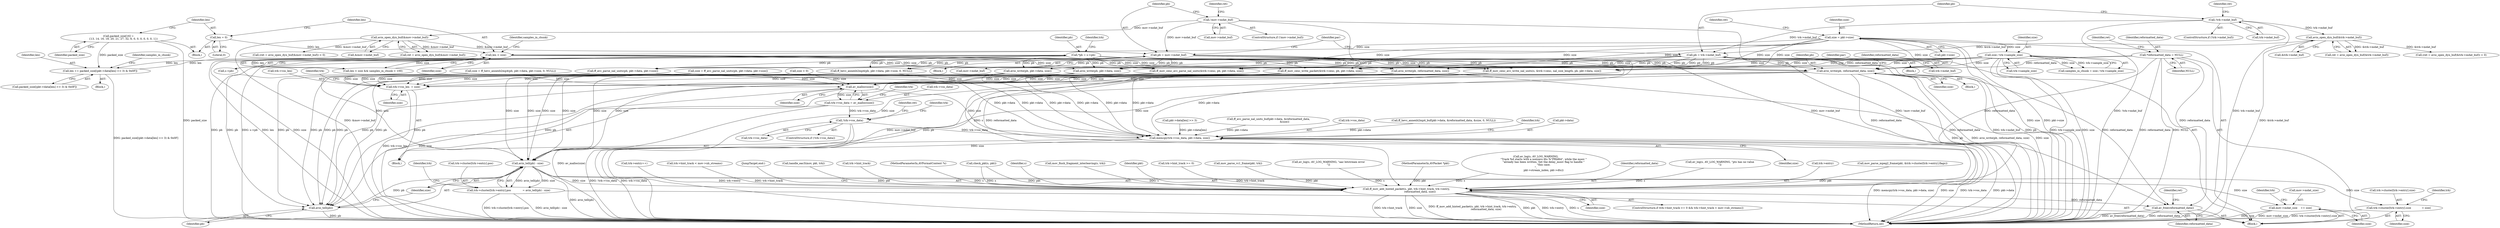 digraph "0_FFmpeg_3a2d21bc5f97aa0161db3ae731fc2732be6108b8@API" {
"1000630" [label="(Call,avio_write(pb, reformatted_data, size))"];
"1000124" [label="(Call,*pb = s->pb)"];
"1000271" [label="(Call,pb = mov->mdat_buf)"];
"1000254" [label="(Call,!mov->mdat_buf)"];
"1000263" [label="(Call,avio_open_dyn_buf(&mov->mdat_buf))"];
"1000246" [label="(Call,pb = trk->mdat_buf)"];
"1000238" [label="(Call,avio_open_dyn_buf(&trk->mdat_buf))"];
"1000229" [label="(Call,!trk->mdat_buf)"];
"1000161" [label="(Call,*reformatted_data = NULL)"];
"1000292" [label="(Call,len < size)"];
"1000299" [label="(Call,len += packed_size[(pkt->data[len] >> 3) & 0x0F])"];
"1000284" [label="(Call,packed_size[16] =\n            {13, 14, 16, 18, 20, 21, 27, 32, 6, 0, 0, 0, 0, 0, 0, 1})"];
"1000287" [label="(Call,len = 0)"];
"1000151" [label="(Call,size = pkt->size)"];
"1000354" [label="(Call,size / trk->sample_size)"];
"1000771" [label="(Call,trk->vos_len  = size)"];
"1000780" [label="(Call,av_malloc(size))"];
"1000776" [label="(Call,trk->vos_data = av_malloc(size))"];
"1000783" [label="(Call,!trk->vos_data)"];
"1000793" [label="(Call,memcpy(trk->vos_data, pkt->data, size))"];
"1000853" [label="(Call,avio_tell(pb) - size)"];
"1000843" [label="(Call,trk->cluster[trk->entry].pos              = avio_tell(pb) - size)"];
"1000879" [label="(Call,trk->cluster[trk->entry].size             = size)"];
"1001430" [label="(Call,mov->mdat_size    += size)"];
"1001449" [label="(Call,ff_mov_add_hinted_packet(s, pkt, trk->hint_track, trk->entry,\n                                 reformatted_data, size))"];
"1001462" [label="(Call,av_free(reformatted_data))"];
"1000854" [label="(Call,avio_tell(pb))"];
"1000246" [label="(Call,pb = trk->mdat_buf)"];
"1000354" [label="(Call,size / trk->sample_size)"];
"1000296" [label="(Identifier,samples_in_chunk)"];
"1000228" [label="(ControlStructure,if (!trk->mdat_buf))"];
"1000778" [label="(Identifier,trk)"];
"1000272" [label="(Identifier,pb)"];
"1000282" [label="(Block,)"];
"1000153" [label="(Call,pkt->size)"];
"1000235" [label="(Call,(ret = avio_open_dyn_buf(&trk->mdat_buf)) < 0)"];
"1000889" [label="(Identifier,size)"];
"1001466" [label="(MethodReturn,int)"];
"1000300" [label="(Identifier,len)"];
"1000879" [label="(Call,trk->cluster[trk->entry].size             = size)"];
"1000800" [label="(Identifier,size)"];
"1000782" [label="(ControlStructure,if (!trk->vos_data))"];
"1000239" [label="(Call,&trk->mdat_buf)"];
"1000785" [label="(Identifier,trk)"];
"1000658" [label="(Call,handle_eac3(mov, pkt, trk))"];
"1000880" [label="(Call,trk->cluster[trk->entry].size)"];
"1000861" [label="(Identifier,trk)"];
"1001435" [label="(ControlStructure,if (trk->hint_track >= 0 && trk->hint_track < mov->nb_streams))"];
"1000546" [label="(Call,ff_mov_cenc_avc_parse_nal_units(&trk->cenc, pb, pkt->data, size))"];
"1000638" [label="(Call,ff_hevc_annexb2mp4(pb, pkt->data, pkt->size, 0, NULL))"];
"1000193" [label="(Block,)"];
"1000794" [label="(Call,trk->vos_data)"];
"1000567" [label="(Call,size = ff_avc_parse_nal_units(pb, pkt->data, pkt->size))"];
"1000620" [label="(Call,ff_hevc_annexb2mp4_buf(pkt->data, &reformatted_data, &size, 0, NULL))"];
"1001459" [label="(Identifier,size)"];
"1001452" [label="(Call,trk->hint_track)"];
"1000236" [label="(Call,ret = avio_open_dyn_buf(&trk->mdat_buf))"];
"1000114" [label="(MethodParameterIn,AVFormatContext *s)"];
"1000789" [label="(Identifier,ret)"];
"1000166" [label="(Call,check_pkt(s, pkt))"];
"1001465" [label="(Identifier,ret)"];
"1000804" [label="(Identifier,trk)"];
"1000770" [label="(Block,)"];
"1000162" [label="(Identifier,reformatted_data)"];
"1000844" [label="(Call,trk->cluster[trk->entry].pos)"];
"1001462" [label="(Call,av_free(reformatted_data))"];
"1000673" [label="(Call,avio_write(pb, pkt->data, size))"];
"1000163" [label="(Identifier,NULL)"];
"1000261" [label="(Call,ret = avio_open_dyn_buf(&mov->mdat_buf))"];
"1000772" [label="(Call,trk->vos_len)"];
"1000284" [label="(Call,packed_size[16] =\n            {13, 14, 16, 18, 20, 21, 27, 32, 6, 0, 0, 0, 0, 0, 0, 1})"];
"1001450" [label="(Identifier,s)"];
"1000783" [label="(Call,!trk->vos_data)"];
"1000222" [label="(Call,mov_flush_fragment_interleaving(s, trk))"];
"1000260" [label="(Call,(ret = avio_open_dyn_buf(&mov->mdat_buf)) < 0)"];
"1000229" [label="(Call,!trk->mdat_buf)"];
"1000252" [label="(Block,)"];
"1000557" [label="(Call,size < 0)"];
"1000298" [label="(Block,)"];
"1000152" [label="(Identifier,size)"];
"1000126" [label="(Call,s->pb)"];
"1000238" [label="(Call,avio_open_dyn_buf(&trk->mdat_buf))"];
"1000633" [label="(Identifier,size)"];
"1000263" [label="(Call,avio_open_dyn_buf(&mov->mdat_buf))"];
"1000158" [label="(Identifier,ret)"];
"1000116" [label="(Block,)"];
"1000285" [label="(Identifier,packed_size)"];
"1000255" [label="(Call,mov->mdat_buf)"];
"1000352" [label="(Call,samples_in_chunk = size / trk->sample_size)"];
"1000771" [label="(Call,trk->vos_len  = size)"];
"1000279" [label="(Identifier,par)"];
"1001463" [label="(Identifier,reformatted_data)"];
"1001439" [label="(Identifier,trk)"];
"1000631" [label="(Identifier,pb)"];
"1000775" [label="(Identifier,size)"];
"1000569" [label="(Call,ff_avc_parse_nal_units(pb, pkt->data, pkt->size))"];
"1000262" [label="(Identifier,ret)"];
"1001449" [label="(Call,ff_mov_add_hinted_packet(s, pkt, trk->hint_track, trk->entry,\n                                 reformatted_data, size))"];
"1001431" [label="(Call,mov->mdat_size)"];
"1001451" [label="(Identifier,pkt)"];
"1000781" [label="(Identifier,size)"];
"1000856" [label="(Identifier,size)"];
"1000237" [label="(Identifier,ret)"];
"1000843" [label="(Call,trk->cluster[trk->entry].pos              = avio_tell(pb) - size)"];
"1000853" [label="(Call,avio_tell(pb) - size)"];
"1001437" [label="(Call,trk->hint_track >= 0)"];
"1000253" [label="(ControlStructure,if (!mov->mdat_buf))"];
"1000793" [label="(Call,memcpy(trk->vos_data, pkt->data, size))"];
"1000619" [label="(Block,)"];
"1000797" [label="(Call,pkt->data)"];
"1000630" [label="(Call,avio_write(pb, reformatted_data, size))"];
"1000151" [label="(Call,size = pkt->size)"];
"1001311" [label="(Call,mov_parse_vc1_frame(pkt, trk))"];
"1000254" [label="(Call,!mov->mdat_buf)"];
"1000356" [label="(Call,trk->sample_size)"];
"1000165" [label="(Identifier,ret)"];
"1000715" [label="(Call,ff_mov_cenc_avc_write_nal_units(s, &trk->cenc, nal_size_length, pb, pkt->data, size))"];
"1000287" [label="(Call,len = 0)"];
"1000731" [label="(Call,ff_mov_cenc_write_packet(&trk->cenc, pb, pkt->data, size))"];
"1000758" [label="(Identifier,par)"];
"1000780" [label="(Call,av_malloc(size))"];
"1001434" [label="(Identifier,size)"];
"1000304" [label="(Call,pkt->data[len] >> 3)"];
"1000248" [label="(Call,trk->mdat_buf)"];
"1000289" [label="(Literal,0)"];
"1000476" [label="(Call,av_log(s, AV_LOG_WARNING, \"aac bitstream error\n\"))"];
"1000299" [label="(Call,len += packed_size[(pkt->data[len] >> 3) & 0x0F])"];
"1000291" [label="(Call,len < size && samples_in_chunk < 100)"];
"1000795" [label="(Identifier,trk)"];
"1000776" [label="(Call,trk->vos_data = av_malloc(size))"];
"1000124" [label="(Call,*pb = s->pb)"];
"1000531" [label="(Call,avio_write(pb, reformatted_data, size))"];
"1000894" [label="(Identifier,trk)"];
"1000294" [label="(Identifier,size)"];
"1000855" [label="(Identifier,pb)"];
"1000777" [label="(Call,trk->vos_data)"];
"1000115" [label="(MethodParameterIn,AVPacket *pkt)"];
"1000273" [label="(Call,mov->mdat_buf)"];
"1001133" [label="(Call,av_log(s, AV_LOG_WARNING,\n                   \"Track %d starts with a nonzero dts %\"PRId64\", while the moov \"\n                   \"already has been written. Set the delay_moov flag to handle \"\n                   \"this case.\n\",\n                   pkt->stream_index, pkt->dts))"];
"1000784" [label="(Call,trk->vos_data)"];
"1000161" [label="(Call,*reformatted_data = NULL)"];
"1001458" [label="(Identifier,reformatted_data)"];
"1001170" [label="(Call,av_log(s, AV_LOG_WARNING, \"pts has no value\n\"))"];
"1001455" [label="(Call,trk->entry)"];
"1000301" [label="(Call,packed_size[(pkt->data[len] >> 3) & 0x0F])"];
"1001341" [label="(Call,mov_parse_mpeg2_frame(pkt, &trk->cluster[trk->entry].flags))"];
"1001421" [label="(Call,trk->entry++)"];
"1000636" [label="(Call,size = ff_hevc_annexb2mp4(pb, pkt->data, pkt->size, 0, NULL))"];
"1000355" [label="(Identifier,size)"];
"1000632" [label="(Identifier,reformatted_data)"];
"1000131" [label="(Identifier,trk)"];
"1000230" [label="(Call,trk->mdat_buf)"];
"1000313" [label="(Identifier,samples_in_chunk)"];
"1000747" [label="(Call,avio_write(pb, pkt->data, size))"];
"1001442" [label="(Call,trk->hint_track < mov->nb_streams)"];
"1000523" [label="(Call,ff_avc_parse_nal_units_buf(pkt->data, &reformatted_data,\n                                       &size))"];
"1000271" [label="(Call,pb = mov->mdat_buf)"];
"1000292" [label="(Call,len < size)"];
"1001460" [label="(JumpTarget,end:)"];
"1000125" [label="(Identifier,pb)"];
"1001430" [label="(Call,mov->mdat_size    += size)"];
"1000247" [label="(Identifier,pb)"];
"1000288" [label="(Identifier,len)"];
"1000264" [label="(Call,&mov->mdat_buf)"];
"1000293" [label="(Identifier,len)"];
"1000854" [label="(Call,avio_tell(pb))"];
"1000630" -> "1000619"  [label="AST: "];
"1000630" -> "1000633"  [label="CFG: "];
"1000631" -> "1000630"  [label="AST: "];
"1000632" -> "1000630"  [label="AST: "];
"1000633" -> "1000630"  [label="AST: "];
"1000758" -> "1000630"  [label="CFG: "];
"1000630" -> "1001466"  [label="DDG: avio_write(pb, reformatted_data, size)"];
"1000630" -> "1001466"  [label="DDG: size"];
"1000630" -> "1001466"  [label="DDG: pb"];
"1000124" -> "1000630"  [label="DDG: pb"];
"1000271" -> "1000630"  [label="DDG: pb"];
"1000246" -> "1000630"  [label="DDG: pb"];
"1000161" -> "1000630"  [label="DDG: reformatted_data"];
"1000292" -> "1000630"  [label="DDG: size"];
"1000151" -> "1000630"  [label="DDG: size"];
"1000354" -> "1000630"  [label="DDG: size"];
"1000630" -> "1000771"  [label="DDG: size"];
"1000630" -> "1000780"  [label="DDG: size"];
"1000630" -> "1000854"  [label="DDG: pb"];
"1000630" -> "1000853"  [label="DDG: size"];
"1000630" -> "1001449"  [label="DDG: reformatted_data"];
"1000630" -> "1001462"  [label="DDG: reformatted_data"];
"1000124" -> "1000116"  [label="AST: "];
"1000124" -> "1000126"  [label="CFG: "];
"1000125" -> "1000124"  [label="AST: "];
"1000126" -> "1000124"  [label="AST: "];
"1000131" -> "1000124"  [label="CFG: "];
"1000124" -> "1001466"  [label="DDG: s->pb"];
"1000124" -> "1001466"  [label="DDG: pb"];
"1000124" -> "1000531"  [label="DDG: pb"];
"1000124" -> "1000546"  [label="DDG: pb"];
"1000124" -> "1000569"  [label="DDG: pb"];
"1000124" -> "1000638"  [label="DDG: pb"];
"1000124" -> "1000673"  [label="DDG: pb"];
"1000124" -> "1000715"  [label="DDG: pb"];
"1000124" -> "1000731"  [label="DDG: pb"];
"1000124" -> "1000747"  [label="DDG: pb"];
"1000271" -> "1000252"  [label="AST: "];
"1000271" -> "1000273"  [label="CFG: "];
"1000272" -> "1000271"  [label="AST: "];
"1000273" -> "1000271"  [label="AST: "];
"1000279" -> "1000271"  [label="CFG: "];
"1000271" -> "1001466"  [label="DDG: mov->mdat_buf"];
"1000271" -> "1001466"  [label="DDG: pb"];
"1000254" -> "1000271"  [label="DDG: mov->mdat_buf"];
"1000263" -> "1000271"  [label="DDG: &mov->mdat_buf"];
"1000271" -> "1000531"  [label="DDG: pb"];
"1000271" -> "1000546"  [label="DDG: pb"];
"1000271" -> "1000569"  [label="DDG: pb"];
"1000271" -> "1000638"  [label="DDG: pb"];
"1000271" -> "1000673"  [label="DDG: pb"];
"1000271" -> "1000715"  [label="DDG: pb"];
"1000271" -> "1000731"  [label="DDG: pb"];
"1000271" -> "1000747"  [label="DDG: pb"];
"1000254" -> "1000253"  [label="AST: "];
"1000254" -> "1000255"  [label="CFG: "];
"1000255" -> "1000254"  [label="AST: "];
"1000262" -> "1000254"  [label="CFG: "];
"1000272" -> "1000254"  [label="CFG: "];
"1000254" -> "1001466"  [label="DDG: mov->mdat_buf"];
"1000254" -> "1001466"  [label="DDG: !mov->mdat_buf"];
"1000254" -> "1000263"  [label="DDG: mov->mdat_buf"];
"1000263" -> "1000261"  [label="AST: "];
"1000263" -> "1000264"  [label="CFG: "];
"1000264" -> "1000263"  [label="AST: "];
"1000261" -> "1000263"  [label="CFG: "];
"1000263" -> "1001466"  [label="DDG: &mov->mdat_buf"];
"1000263" -> "1000260"  [label="DDG: &mov->mdat_buf"];
"1000263" -> "1000261"  [label="DDG: &mov->mdat_buf"];
"1000246" -> "1000193"  [label="AST: "];
"1000246" -> "1000248"  [label="CFG: "];
"1000247" -> "1000246"  [label="AST: "];
"1000248" -> "1000246"  [label="AST: "];
"1000279" -> "1000246"  [label="CFG: "];
"1000246" -> "1001466"  [label="DDG: trk->mdat_buf"];
"1000246" -> "1001466"  [label="DDG: pb"];
"1000238" -> "1000246"  [label="DDG: &trk->mdat_buf"];
"1000229" -> "1000246"  [label="DDG: trk->mdat_buf"];
"1000246" -> "1000531"  [label="DDG: pb"];
"1000246" -> "1000546"  [label="DDG: pb"];
"1000246" -> "1000569"  [label="DDG: pb"];
"1000246" -> "1000638"  [label="DDG: pb"];
"1000246" -> "1000673"  [label="DDG: pb"];
"1000246" -> "1000715"  [label="DDG: pb"];
"1000246" -> "1000731"  [label="DDG: pb"];
"1000246" -> "1000747"  [label="DDG: pb"];
"1000238" -> "1000236"  [label="AST: "];
"1000238" -> "1000239"  [label="CFG: "];
"1000239" -> "1000238"  [label="AST: "];
"1000236" -> "1000238"  [label="CFG: "];
"1000238" -> "1001466"  [label="DDG: &trk->mdat_buf"];
"1000238" -> "1000235"  [label="DDG: &trk->mdat_buf"];
"1000238" -> "1000236"  [label="DDG: &trk->mdat_buf"];
"1000229" -> "1000238"  [label="DDG: trk->mdat_buf"];
"1000229" -> "1000228"  [label="AST: "];
"1000229" -> "1000230"  [label="CFG: "];
"1000230" -> "1000229"  [label="AST: "];
"1000237" -> "1000229"  [label="CFG: "];
"1000247" -> "1000229"  [label="CFG: "];
"1000229" -> "1001466"  [label="DDG: !trk->mdat_buf"];
"1000229" -> "1001466"  [label="DDG: trk->mdat_buf"];
"1000161" -> "1000116"  [label="AST: "];
"1000161" -> "1000163"  [label="CFG: "];
"1000162" -> "1000161"  [label="AST: "];
"1000163" -> "1000161"  [label="AST: "];
"1000165" -> "1000161"  [label="CFG: "];
"1000161" -> "1001466"  [label="DDG: NULL"];
"1000161" -> "1001466"  [label="DDG: reformatted_data"];
"1000161" -> "1000531"  [label="DDG: reformatted_data"];
"1000161" -> "1001449"  [label="DDG: reformatted_data"];
"1000161" -> "1001462"  [label="DDG: reformatted_data"];
"1000292" -> "1000291"  [label="AST: "];
"1000292" -> "1000294"  [label="CFG: "];
"1000293" -> "1000292"  [label="AST: "];
"1000294" -> "1000292"  [label="AST: "];
"1000296" -> "1000292"  [label="CFG: "];
"1000291" -> "1000292"  [label="CFG: "];
"1000292" -> "1001466"  [label="DDG: size"];
"1000292" -> "1001466"  [label="DDG: len"];
"1000292" -> "1000291"  [label="DDG: len"];
"1000292" -> "1000291"  [label="DDG: size"];
"1000299" -> "1000292"  [label="DDG: len"];
"1000287" -> "1000292"  [label="DDG: len"];
"1000151" -> "1000292"  [label="DDG: size"];
"1000292" -> "1000299"  [label="DDG: len"];
"1000292" -> "1000531"  [label="DDG: size"];
"1000292" -> "1000546"  [label="DDG: size"];
"1000292" -> "1000715"  [label="DDG: size"];
"1000292" -> "1000731"  [label="DDG: size"];
"1000292" -> "1000747"  [label="DDG: size"];
"1000299" -> "1000298"  [label="AST: "];
"1000299" -> "1000301"  [label="CFG: "];
"1000300" -> "1000299"  [label="AST: "];
"1000301" -> "1000299"  [label="AST: "];
"1000313" -> "1000299"  [label="CFG: "];
"1000299" -> "1001466"  [label="DDG: packed_size[(pkt->data[len] >> 3) & 0x0F]"];
"1000284" -> "1000299"  [label="DDG: packed_size"];
"1000284" -> "1000282"  [label="AST: "];
"1000284" -> "1000285"  [label="CFG: "];
"1000285" -> "1000284"  [label="AST: "];
"1000288" -> "1000284"  [label="CFG: "];
"1000284" -> "1001466"  [label="DDG: packed_size"];
"1000287" -> "1000282"  [label="AST: "];
"1000287" -> "1000289"  [label="CFG: "];
"1000288" -> "1000287"  [label="AST: "];
"1000289" -> "1000287"  [label="AST: "];
"1000293" -> "1000287"  [label="CFG: "];
"1000151" -> "1000116"  [label="AST: "];
"1000151" -> "1000153"  [label="CFG: "];
"1000152" -> "1000151"  [label="AST: "];
"1000153" -> "1000151"  [label="AST: "];
"1000158" -> "1000151"  [label="CFG: "];
"1000151" -> "1001466"  [label="DDG: size"];
"1000151" -> "1001466"  [label="DDG: pkt->size"];
"1000151" -> "1000354"  [label="DDG: size"];
"1000151" -> "1000531"  [label="DDG: size"];
"1000151" -> "1000546"  [label="DDG: size"];
"1000151" -> "1000715"  [label="DDG: size"];
"1000151" -> "1000731"  [label="DDG: size"];
"1000151" -> "1000747"  [label="DDG: size"];
"1000354" -> "1000352"  [label="AST: "];
"1000354" -> "1000356"  [label="CFG: "];
"1000355" -> "1000354"  [label="AST: "];
"1000356" -> "1000354"  [label="AST: "];
"1000352" -> "1000354"  [label="CFG: "];
"1000354" -> "1001466"  [label="DDG: trk->sample_size"];
"1000354" -> "1001466"  [label="DDG: size"];
"1000354" -> "1000352"  [label="DDG: size"];
"1000354" -> "1000352"  [label="DDG: trk->sample_size"];
"1000354" -> "1000531"  [label="DDG: size"];
"1000354" -> "1000546"  [label="DDG: size"];
"1000354" -> "1000715"  [label="DDG: size"];
"1000354" -> "1000731"  [label="DDG: size"];
"1000354" -> "1000747"  [label="DDG: size"];
"1000771" -> "1000770"  [label="AST: "];
"1000771" -> "1000775"  [label="CFG: "];
"1000772" -> "1000771"  [label="AST: "];
"1000775" -> "1000771"  [label="AST: "];
"1000778" -> "1000771"  [label="CFG: "];
"1000771" -> "1001466"  [label="DDG: trk->vos_len"];
"1000673" -> "1000771"  [label="DDG: size"];
"1000567" -> "1000771"  [label="DDG: size"];
"1000636" -> "1000771"  [label="DDG: size"];
"1000731" -> "1000771"  [label="DDG: size"];
"1000557" -> "1000771"  [label="DDG: size"];
"1000715" -> "1000771"  [label="DDG: size"];
"1000531" -> "1000771"  [label="DDG: size"];
"1000747" -> "1000771"  [label="DDG: size"];
"1000780" -> "1000776"  [label="AST: "];
"1000780" -> "1000781"  [label="CFG: "];
"1000781" -> "1000780"  [label="AST: "];
"1000776" -> "1000780"  [label="CFG: "];
"1000780" -> "1001466"  [label="DDG: size"];
"1000780" -> "1000776"  [label="DDG: size"];
"1000673" -> "1000780"  [label="DDG: size"];
"1000567" -> "1000780"  [label="DDG: size"];
"1000636" -> "1000780"  [label="DDG: size"];
"1000731" -> "1000780"  [label="DDG: size"];
"1000557" -> "1000780"  [label="DDG: size"];
"1000715" -> "1000780"  [label="DDG: size"];
"1000531" -> "1000780"  [label="DDG: size"];
"1000747" -> "1000780"  [label="DDG: size"];
"1000780" -> "1000793"  [label="DDG: size"];
"1000776" -> "1000770"  [label="AST: "];
"1000777" -> "1000776"  [label="AST: "];
"1000785" -> "1000776"  [label="CFG: "];
"1000776" -> "1001466"  [label="DDG: av_malloc(size)"];
"1000776" -> "1000783"  [label="DDG: trk->vos_data"];
"1000783" -> "1000782"  [label="AST: "];
"1000783" -> "1000784"  [label="CFG: "];
"1000784" -> "1000783"  [label="AST: "];
"1000789" -> "1000783"  [label="CFG: "];
"1000795" -> "1000783"  [label="CFG: "];
"1000783" -> "1001466"  [label="DDG: !trk->vos_data"];
"1000783" -> "1001466"  [label="DDG: trk->vos_data"];
"1000783" -> "1000793"  [label="DDG: trk->vos_data"];
"1000793" -> "1000770"  [label="AST: "];
"1000793" -> "1000800"  [label="CFG: "];
"1000794" -> "1000793"  [label="AST: "];
"1000797" -> "1000793"  [label="AST: "];
"1000800" -> "1000793"  [label="AST: "];
"1000804" -> "1000793"  [label="CFG: "];
"1000793" -> "1001466"  [label="DDG: memcpy(trk->vos_data, pkt->data, size)"];
"1000793" -> "1001466"  [label="DDG: size"];
"1000793" -> "1001466"  [label="DDG: trk->vos_data"];
"1000793" -> "1001466"  [label="DDG: pkt->data"];
"1000569" -> "1000793"  [label="DDG: pkt->data"];
"1000620" -> "1000793"  [label="DDG: pkt->data"];
"1000304" -> "1000793"  [label="DDG: pkt->data[len]"];
"1000673" -> "1000793"  [label="DDG: pkt->data"];
"1000747" -> "1000793"  [label="DDG: pkt->data"];
"1000731" -> "1000793"  [label="DDG: pkt->data"];
"1000715" -> "1000793"  [label="DDG: pkt->data"];
"1000546" -> "1000793"  [label="DDG: pkt->data"];
"1000523" -> "1000793"  [label="DDG: pkt->data"];
"1000638" -> "1000793"  [label="DDG: pkt->data"];
"1000793" -> "1000853"  [label="DDG: size"];
"1000853" -> "1000843"  [label="AST: "];
"1000853" -> "1000856"  [label="CFG: "];
"1000854" -> "1000853"  [label="AST: "];
"1000856" -> "1000853"  [label="AST: "];
"1000843" -> "1000853"  [label="CFG: "];
"1000853" -> "1001466"  [label="DDG: avio_tell(pb)"];
"1000853" -> "1000843"  [label="DDG: avio_tell(pb)"];
"1000853" -> "1000843"  [label="DDG: size"];
"1000854" -> "1000853"  [label="DDG: pb"];
"1000673" -> "1000853"  [label="DDG: size"];
"1000567" -> "1000853"  [label="DDG: size"];
"1000636" -> "1000853"  [label="DDG: size"];
"1000731" -> "1000853"  [label="DDG: size"];
"1000557" -> "1000853"  [label="DDG: size"];
"1000715" -> "1000853"  [label="DDG: size"];
"1000531" -> "1000853"  [label="DDG: size"];
"1000747" -> "1000853"  [label="DDG: size"];
"1000853" -> "1000879"  [label="DDG: size"];
"1000853" -> "1001430"  [label="DDG: size"];
"1000853" -> "1001449"  [label="DDG: size"];
"1000843" -> "1000116"  [label="AST: "];
"1000844" -> "1000843"  [label="AST: "];
"1000861" -> "1000843"  [label="CFG: "];
"1000843" -> "1001466"  [label="DDG: trk->cluster[trk->entry].pos"];
"1000843" -> "1001466"  [label="DDG: avio_tell(pb) - size"];
"1000879" -> "1000116"  [label="AST: "];
"1000879" -> "1000889"  [label="CFG: "];
"1000880" -> "1000879"  [label="AST: "];
"1000889" -> "1000879"  [label="AST: "];
"1000894" -> "1000879"  [label="CFG: "];
"1000879" -> "1001466"  [label="DDG: trk->cluster[trk->entry].size"];
"1001430" -> "1000116"  [label="AST: "];
"1001430" -> "1001434"  [label="CFG: "];
"1001431" -> "1001430"  [label="AST: "];
"1001434" -> "1001430"  [label="AST: "];
"1001439" -> "1001430"  [label="CFG: "];
"1001430" -> "1001466"  [label="DDG: size"];
"1001430" -> "1001466"  [label="DDG: mov->mdat_size"];
"1001449" -> "1001435"  [label="AST: "];
"1001449" -> "1001459"  [label="CFG: "];
"1001450" -> "1001449"  [label="AST: "];
"1001451" -> "1001449"  [label="AST: "];
"1001452" -> "1001449"  [label="AST: "];
"1001455" -> "1001449"  [label="AST: "];
"1001458" -> "1001449"  [label="AST: "];
"1001459" -> "1001449"  [label="AST: "];
"1001460" -> "1001449"  [label="CFG: "];
"1001449" -> "1001466"  [label="DDG: trk->hint_track"];
"1001449" -> "1001466"  [label="DDG: size"];
"1001449" -> "1001466"  [label="DDG: ff_mov_add_hinted_packet(s, pkt, trk->hint_track, trk->entry,\n                                 reformatted_data, size)"];
"1001449" -> "1001466"  [label="DDG: pkt"];
"1001449" -> "1001466"  [label="DDG: trk->entry"];
"1001449" -> "1001466"  [label="DDG: s"];
"1001133" -> "1001449"  [label="DDG: s"];
"1000715" -> "1001449"  [label="DDG: s"];
"1000222" -> "1001449"  [label="DDG: s"];
"1000166" -> "1001449"  [label="DDG: s"];
"1000166" -> "1001449"  [label="DDG: pkt"];
"1000476" -> "1001449"  [label="DDG: s"];
"1001170" -> "1001449"  [label="DDG: s"];
"1000114" -> "1001449"  [label="DDG: s"];
"1001311" -> "1001449"  [label="DDG: pkt"];
"1001341" -> "1001449"  [label="DDG: pkt"];
"1000658" -> "1001449"  [label="DDG: pkt"];
"1000115" -> "1001449"  [label="DDG: pkt"];
"1001437" -> "1001449"  [label="DDG: trk->hint_track"];
"1001442" -> "1001449"  [label="DDG: trk->hint_track"];
"1001421" -> "1001449"  [label="DDG: trk->entry"];
"1000531" -> "1001449"  [label="DDG: reformatted_data"];
"1001449" -> "1001462"  [label="DDG: reformatted_data"];
"1001462" -> "1000116"  [label="AST: "];
"1001462" -> "1001463"  [label="CFG: "];
"1001463" -> "1001462"  [label="AST: "];
"1001465" -> "1001462"  [label="CFG: "];
"1001462" -> "1001466"  [label="DDG: reformatted_data"];
"1001462" -> "1001466"  [label="DDG: av_free(reformatted_data)"];
"1000531" -> "1001462"  [label="DDG: reformatted_data"];
"1000854" -> "1000855"  [label="CFG: "];
"1000855" -> "1000854"  [label="AST: "];
"1000856" -> "1000854"  [label="CFG: "];
"1000854" -> "1001466"  [label="DDG: pb"];
"1000673" -> "1000854"  [label="DDG: pb"];
"1000546" -> "1000854"  [label="DDG: pb"];
"1000569" -> "1000854"  [label="DDG: pb"];
"1000715" -> "1000854"  [label="DDG: pb"];
"1000731" -> "1000854"  [label="DDG: pb"];
"1000531" -> "1000854"  [label="DDG: pb"];
"1000747" -> "1000854"  [label="DDG: pb"];
"1000638" -> "1000854"  [label="DDG: pb"];
}
